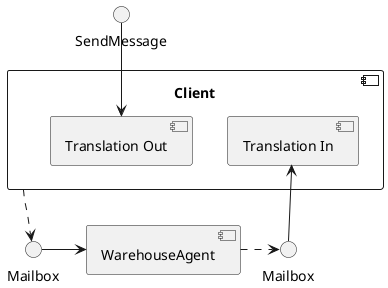 @startuml message-translation

component Client {
    [Translation Out]
    [Translation In]
}
() "Mailbox" as MB1
() "SendMessage" as SM

MB1 -up-> [Translation In]
SM --> [Translation Out]



component WarehouseAgent
() "Mailbox" as MB2

MB2 -right-> WarehouseAgent



Client ..> MB2
WarehouseAgent .right.> MB1

@enduml
